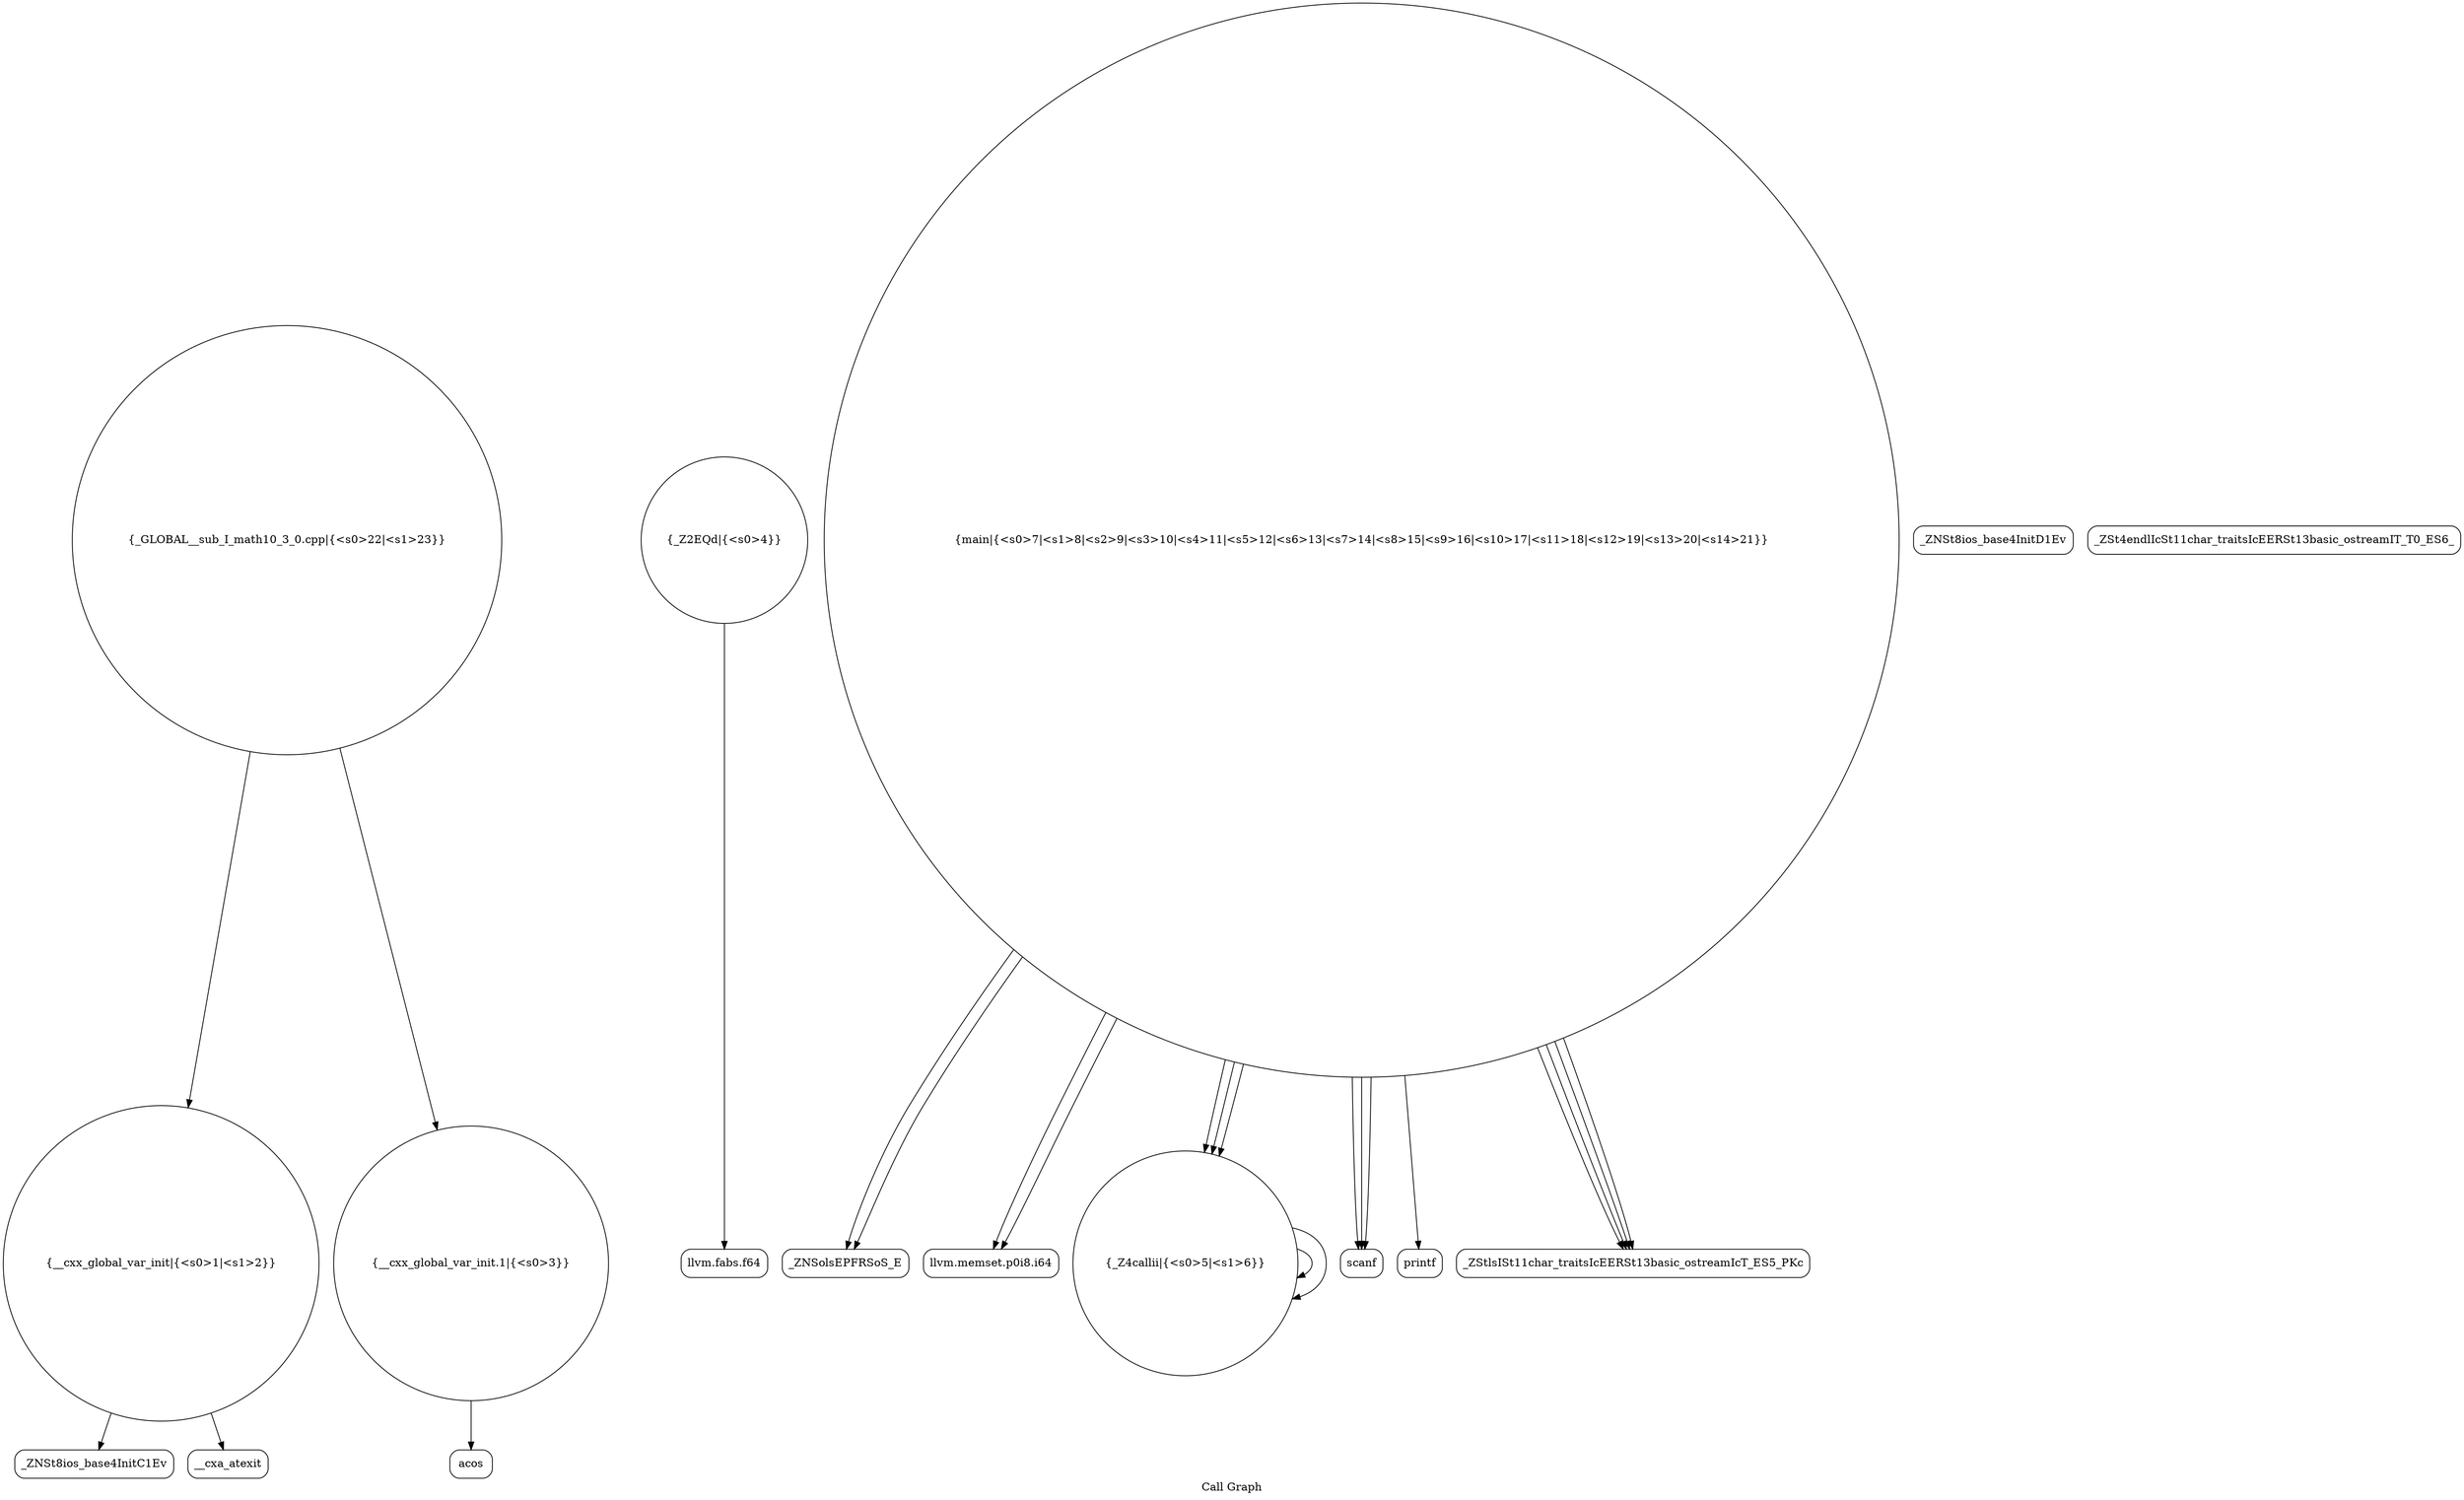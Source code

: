 digraph "Call Graph" {
	label="Call Graph";

	Node0x55674f6ac640 [shape=record,shape=circle,label="{__cxx_global_var_init|{<s0>1|<s1>2}}"];
	Node0x55674f6ac640:s0 -> Node0x55674f6f24e0[color=black];
	Node0x55674f6ac640:s1 -> Node0x55674f6f25e0[color=black];
	Node0x55674f6f27e0 [shape=record,shape=Mrecord,label="{llvm.fabs.f64}"];
	Node0x55674f6f2b60 [shape=record,shape=Mrecord,label="{_ZNSolsEPFRSoS_E}"];
	Node0x55674f6f2560 [shape=record,shape=Mrecord,label="{_ZNSt8ios_base4InitD1Ev}"];
	Node0x55674f6f28e0 [shape=record,shape=circle,label="{main|{<s0>7|<s1>8|<s2>9|<s3>10|<s4>11|<s5>12|<s6>13|<s7>14|<s8>15|<s9>16|<s10>17|<s11>18|<s12>19|<s13>20|<s14>21}}"];
	Node0x55674f6f28e0:s0 -> Node0x55674f6f2960[color=black];
	Node0x55674f6f28e0:s1 -> Node0x55674f6f2860[color=black];
	Node0x55674f6f28e0:s2 -> Node0x55674f6f29e0[color=black];
	Node0x55674f6f28e0:s3 -> Node0x55674f6f29e0[color=black];
	Node0x55674f6f28e0:s4 -> Node0x55674f6f29e0[color=black];
	Node0x55674f6f28e0:s5 -> Node0x55674f6f2a60[color=black];
	Node0x55674f6f28e0:s6 -> Node0x55674f6f2ae0[color=black];
	Node0x55674f6f28e0:s7 -> Node0x55674f6f2b60[color=black];
	Node0x55674f6f28e0:s8 -> Node0x55674f6f2ae0[color=black];
	Node0x55674f6f28e0:s9 -> Node0x55674f6f2960[color=black];
	Node0x55674f6f28e0:s10 -> Node0x55674f6f2860[color=black];
	Node0x55674f6f28e0:s11 -> Node0x55674f6f2ae0[color=black];
	Node0x55674f6f28e0:s12 -> Node0x55674f6f2860[color=black];
	Node0x55674f6f28e0:s13 -> Node0x55674f6f2ae0[color=black];
	Node0x55674f6f28e0:s14 -> Node0x55674f6f2b60[color=black];
	Node0x55674f6f2c60 [shape=record,shape=circle,label="{_GLOBAL__sub_I_math10_3_0.cpp|{<s0>22|<s1>23}}"];
	Node0x55674f6f2c60:s0 -> Node0x55674f6ac640[color=black];
	Node0x55674f6f2c60:s1 -> Node0x55674f6f2660[color=black];
	Node0x55674f6f2660 [shape=record,shape=circle,label="{__cxx_global_var_init.1|{<s0>3}}"];
	Node0x55674f6f2660:s0 -> Node0x55674f6f26e0[color=black];
	Node0x55674f6f29e0 [shape=record,shape=Mrecord,label="{scanf}"];
	Node0x55674f6f2760 [shape=record,shape=circle,label="{_Z2EQd|{<s0>4}}"];
	Node0x55674f6f2760:s0 -> Node0x55674f6f27e0[color=black];
	Node0x55674f6f2ae0 [shape=record,shape=Mrecord,label="{_ZStlsISt11char_traitsIcEERSt13basic_ostreamIcT_ES5_PKc}"];
	Node0x55674f6f24e0 [shape=record,shape=Mrecord,label="{_ZNSt8ios_base4InitC1Ev}"];
	Node0x55674f6f2860 [shape=record,shape=circle,label="{_Z4callii|{<s0>5|<s1>6}}"];
	Node0x55674f6f2860:s0 -> Node0x55674f6f2860[color=black];
	Node0x55674f6f2860:s1 -> Node0x55674f6f2860[color=black];
	Node0x55674f6f2be0 [shape=record,shape=Mrecord,label="{_ZSt4endlIcSt11char_traitsIcEERSt13basic_ostreamIT_T0_ES6_}"];
	Node0x55674f6f25e0 [shape=record,shape=Mrecord,label="{__cxa_atexit}"];
	Node0x55674f6f2960 [shape=record,shape=Mrecord,label="{llvm.memset.p0i8.i64}"];
	Node0x55674f6f26e0 [shape=record,shape=Mrecord,label="{acos}"];
	Node0x55674f6f2a60 [shape=record,shape=Mrecord,label="{printf}"];
}
